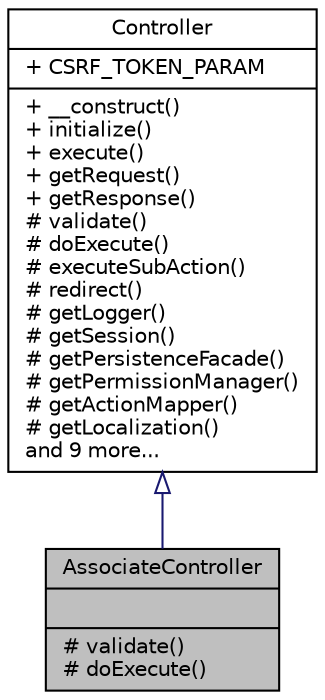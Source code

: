 digraph "AssociateController"
{
  edge [fontname="Helvetica",fontsize="10",labelfontname="Helvetica",labelfontsize="10"];
  node [fontname="Helvetica",fontsize="10",shape=record];
  Node0 [label="{AssociateController\n||# validate()\l# doExecute()\l}",height=0.2,width=0.4,color="black", fillcolor="grey75", style="filled", fontcolor="black"];
  Node1 -> Node0 [dir="back",color="midnightblue",fontsize="10",style="solid",arrowtail="onormal",fontname="Helvetica"];
  Node1 [label="{Controller\n|+ CSRF_TOKEN_PARAM\l|+ __construct()\l+ initialize()\l+ execute()\l+ getRequest()\l+ getResponse()\l# validate()\l# doExecute()\l# executeSubAction()\l# redirect()\l# getLogger()\l# getSession()\l# getPersistenceFacade()\l# getPermissionManager()\l# getActionMapper()\l# getLocalization()\land 9 more...\l}",height=0.2,width=0.4,color="black", fillcolor="white", style="filled",URL="$classwcmf_1_1lib_1_1presentation_1_1_controller.html",tooltip="Controller is the base class of all controllers. "];
}
